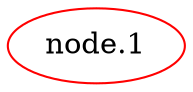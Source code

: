 digraph Perl
{
graph [ rankdir="TB" ]
node [ shape="oval" ]
edge [ color="grey" ]
"node.1" [ color="red" ]
}
